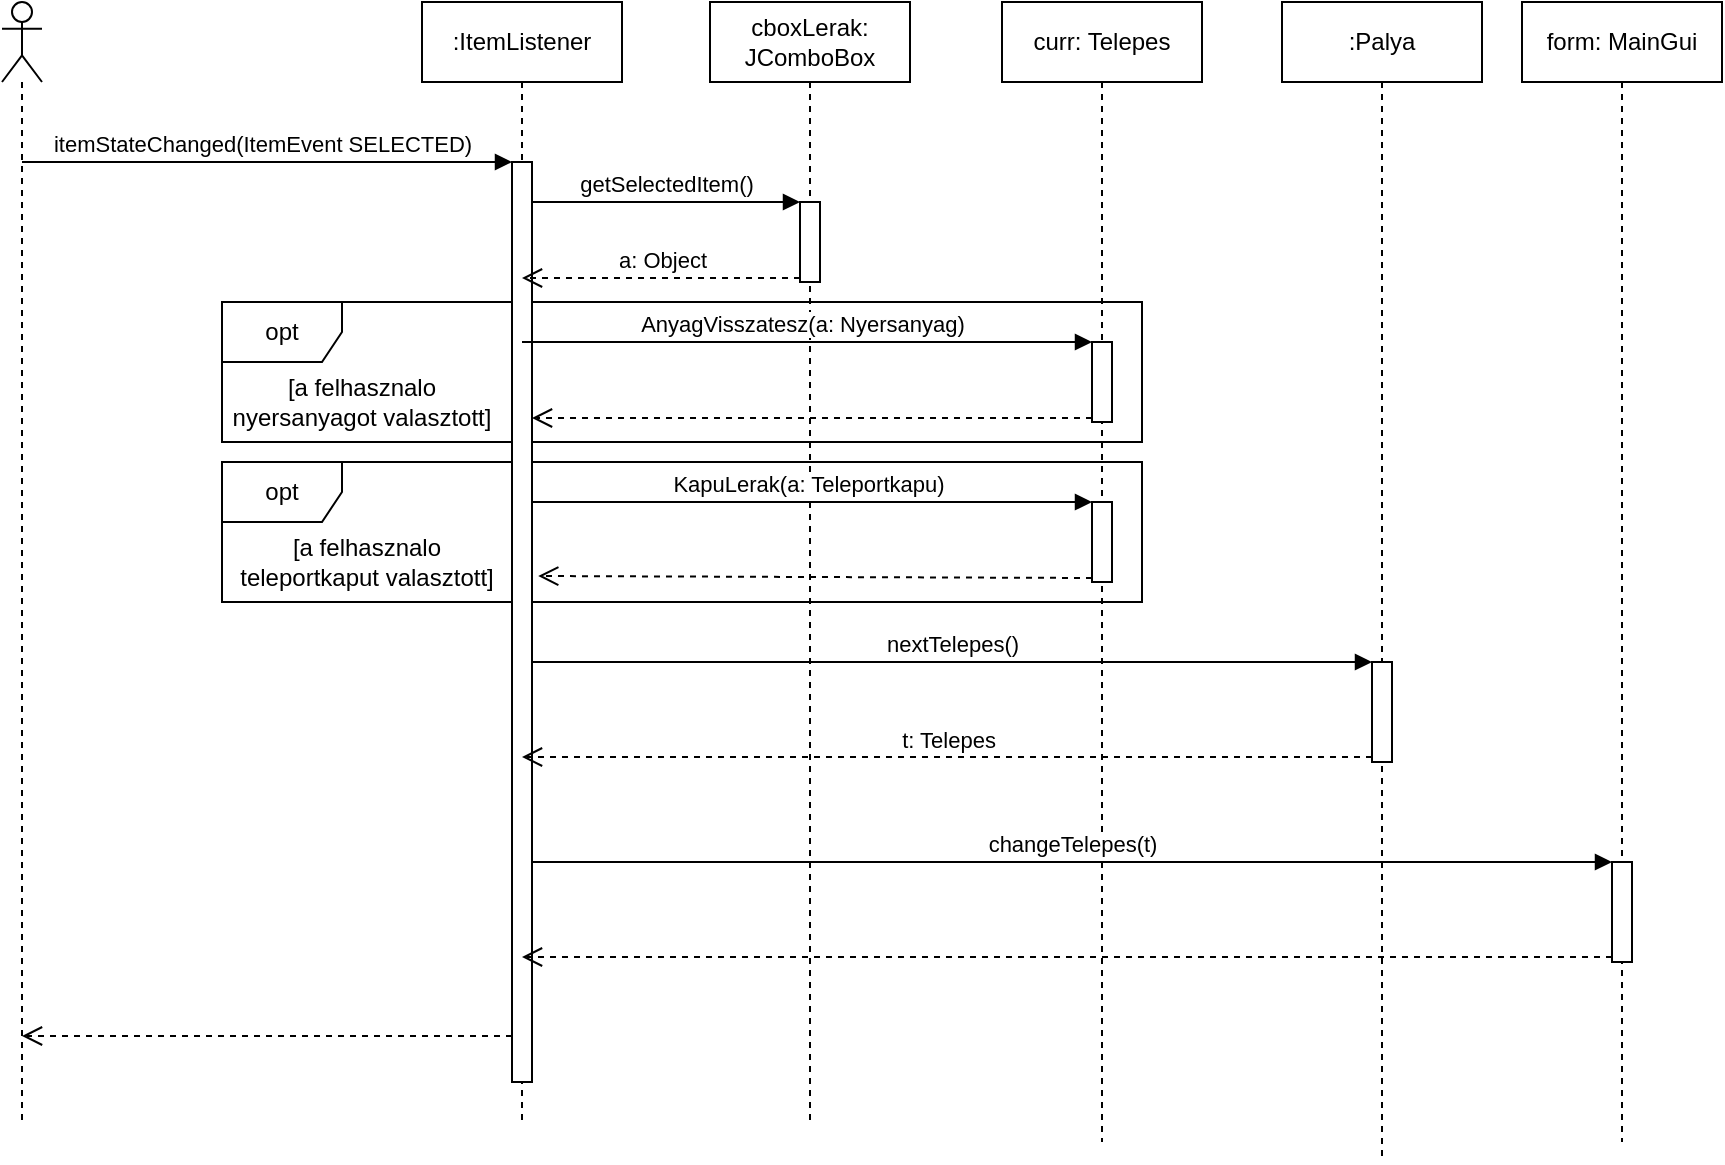 <mxfile version="14.6.6" type="github">
  <diagram id="evBnWI_UKCn8-NK_h4An" name="Page-1">
    <mxGraphModel dx="1705" dy="740" grid="1" gridSize="10" guides="1" tooltips="1" connect="1" arrows="1" fold="1" page="1" pageScale="1" pageWidth="827" pageHeight="1169" math="0" shadow="0">
      <root>
        <mxCell id="0" />
        <mxCell id="1" parent="0" />
        <mxCell id="SZ8ogn6BAcxsXtpNJqSN-34" value="opt" style="shape=umlFrame;whiteSpace=wrap;html=1;" parent="1" vertex="1">
          <mxGeometry x="170" y="270" width="460" height="70" as="geometry" />
        </mxCell>
        <mxCell id="SZ8ogn6BAcxsXtpNJqSN-35" value="opt" style="shape=umlFrame;whiteSpace=wrap;html=1;" parent="1" vertex="1">
          <mxGeometry x="170" y="350" width="460" height="70" as="geometry" />
        </mxCell>
        <mxCell id="SZ8ogn6BAcxsXtpNJqSN-4" value=":ItemListener" style="shape=umlLifeline;perimeter=lifelinePerimeter;whiteSpace=wrap;html=1;container=1;collapsible=0;recursiveResize=0;outlineConnect=0;" parent="1" vertex="1">
          <mxGeometry x="270" y="120" width="100" height="560" as="geometry" />
        </mxCell>
        <mxCell id="SZ8ogn6BAcxsXtpNJqSN-9" value="" style="html=1;points=[];perimeter=orthogonalPerimeter;" parent="SZ8ogn6BAcxsXtpNJqSN-4" vertex="1">
          <mxGeometry x="45" y="80" width="10" height="460" as="geometry" />
        </mxCell>
        <mxCell id="SZ8ogn6BAcxsXtpNJqSN-8" value="" style="shape=umlLifeline;participant=umlActor;perimeter=lifelinePerimeter;whiteSpace=wrap;html=1;container=1;collapsible=0;recursiveResize=0;verticalAlign=top;spacingTop=36;outlineConnect=0;" parent="1" vertex="1">
          <mxGeometry x="60" y="120" width="20" height="560" as="geometry" />
        </mxCell>
        <mxCell id="SZ8ogn6BAcxsXtpNJqSN-10" value="itemStateChanged(ItemEvent SELECTED)" style="html=1;verticalAlign=bottom;endArrow=block;entryX=0;entryY=0;" parent="1" source="SZ8ogn6BAcxsXtpNJqSN-8" target="SZ8ogn6BAcxsXtpNJqSN-9" edge="1">
          <mxGeometry x="-0.021" relative="1" as="geometry">
            <mxPoint x="135" y="170" as="sourcePoint" />
            <mxPoint as="offset" />
          </mxGeometry>
        </mxCell>
        <mxCell id="SZ8ogn6BAcxsXtpNJqSN-11" value="" style="html=1;verticalAlign=bottom;endArrow=open;dashed=1;endSize=8;exitX=0;exitY=0.95;" parent="1" source="SZ8ogn6BAcxsXtpNJqSN-9" target="SZ8ogn6BAcxsXtpNJqSN-8" edge="1">
          <mxGeometry x="0.102" y="-58" relative="1" as="geometry">
            <mxPoint x="135" y="246" as="targetPoint" />
            <mxPoint as="offset" />
          </mxGeometry>
        </mxCell>
        <mxCell id="SZ8ogn6BAcxsXtpNJqSN-16" value="cboxLerak: JComboBox" style="shape=umlLifeline;perimeter=lifelinePerimeter;whiteSpace=wrap;html=1;container=1;collapsible=0;recursiveResize=0;outlineConnect=0;" parent="1" vertex="1">
          <mxGeometry x="414" y="120" width="100" height="560" as="geometry" />
        </mxCell>
        <mxCell id="SZ8ogn6BAcxsXtpNJqSN-17" value="" style="html=1;points=[];perimeter=orthogonalPerimeter;" parent="SZ8ogn6BAcxsXtpNJqSN-16" vertex="1">
          <mxGeometry x="45" y="100" width="10" height="40" as="geometry" />
        </mxCell>
        <mxCell id="SZ8ogn6BAcxsXtpNJqSN-18" value="getSelectedItem()" style="html=1;verticalAlign=bottom;endArrow=block;entryX=0;entryY=0;" parent="1" source="SZ8ogn6BAcxsXtpNJqSN-9" target="SZ8ogn6BAcxsXtpNJqSN-17" edge="1">
          <mxGeometry relative="1" as="geometry">
            <mxPoint x="389" y="220" as="sourcePoint" />
          </mxGeometry>
        </mxCell>
        <mxCell id="SZ8ogn6BAcxsXtpNJqSN-19" value="a: Object" style="html=1;verticalAlign=bottom;endArrow=open;dashed=1;endSize=8;exitX=0;exitY=0.95;" parent="1" source="SZ8ogn6BAcxsXtpNJqSN-17" target="SZ8ogn6BAcxsXtpNJqSN-4" edge="1">
          <mxGeometry x="-0.006" relative="1" as="geometry">
            <mxPoint x="389" y="296" as="targetPoint" />
            <mxPoint as="offset" />
          </mxGeometry>
        </mxCell>
        <mxCell id="SZ8ogn6BAcxsXtpNJqSN-20" value="curr: Telepes" style="shape=umlLifeline;perimeter=lifelinePerimeter;whiteSpace=wrap;html=1;container=1;collapsible=0;recursiveResize=0;outlineConnect=0;" parent="1" vertex="1">
          <mxGeometry x="560" y="120" width="100" height="570" as="geometry" />
        </mxCell>
        <mxCell id="SZ8ogn6BAcxsXtpNJqSN-21" value="" style="html=1;points=[];perimeter=orthogonalPerimeter;" parent="SZ8ogn6BAcxsXtpNJqSN-20" vertex="1">
          <mxGeometry x="45" y="170" width="10" height="40" as="geometry" />
        </mxCell>
        <mxCell id="SZ8ogn6BAcxsXtpNJqSN-26" value="" style="html=1;points=[];perimeter=orthogonalPerimeter;" parent="SZ8ogn6BAcxsXtpNJqSN-20" vertex="1">
          <mxGeometry x="45" y="250" width="10" height="40" as="geometry" />
        </mxCell>
        <mxCell id="SZ8ogn6BAcxsXtpNJqSN-22" value="AnyagVisszatesz(a: Nyersanyag)" style="html=1;verticalAlign=bottom;endArrow=block;entryX=0;entryY=0;" parent="1" source="SZ8ogn6BAcxsXtpNJqSN-4" target="SZ8ogn6BAcxsXtpNJqSN-21" edge="1">
          <mxGeometry x="-0.018" relative="1" as="geometry">
            <mxPoint x="535" y="275" as="sourcePoint" />
            <mxPoint as="offset" />
          </mxGeometry>
        </mxCell>
        <mxCell id="SZ8ogn6BAcxsXtpNJqSN-23" value="" style="html=1;verticalAlign=bottom;endArrow=open;dashed=1;endSize=8;exitX=0;exitY=0.95;" parent="1" source="SZ8ogn6BAcxsXtpNJqSN-21" target="SZ8ogn6BAcxsXtpNJqSN-9" edge="1">
          <mxGeometry relative="1" as="geometry">
            <mxPoint x="535" y="351" as="targetPoint" />
          </mxGeometry>
        </mxCell>
        <mxCell id="SZ8ogn6BAcxsXtpNJqSN-30" value=":Palya" style="shape=umlLifeline;perimeter=lifelinePerimeter;whiteSpace=wrap;html=1;container=1;collapsible=0;recursiveResize=0;outlineConnect=0;" parent="1" vertex="1">
          <mxGeometry x="700" y="120" width="100" height="580" as="geometry" />
        </mxCell>
        <mxCell id="SZ8ogn6BAcxsXtpNJqSN-31" value="" style="html=1;points=[];perimeter=orthogonalPerimeter;" parent="SZ8ogn6BAcxsXtpNJqSN-30" vertex="1">
          <mxGeometry x="45" y="330" width="10" height="50" as="geometry" />
        </mxCell>
        <mxCell id="SZ8ogn6BAcxsXtpNJqSN-32" value="nextTelepes()" style="html=1;verticalAlign=bottom;endArrow=block;entryX=0;entryY=0;" parent="1" source="SZ8ogn6BAcxsXtpNJqSN-9" target="SZ8ogn6BAcxsXtpNJqSN-31" edge="1">
          <mxGeometry relative="1" as="geometry">
            <mxPoint x="675" y="420" as="sourcePoint" />
          </mxGeometry>
        </mxCell>
        <mxCell id="SZ8ogn6BAcxsXtpNJqSN-33" value="t: Telepes" style="html=1;verticalAlign=bottom;endArrow=open;dashed=1;endSize=8;exitX=0;exitY=0.95;" parent="1" source="SZ8ogn6BAcxsXtpNJqSN-31" target="SZ8ogn6BAcxsXtpNJqSN-4" edge="1">
          <mxGeometry relative="1" as="geometry">
            <mxPoint x="675" y="496" as="targetPoint" />
          </mxGeometry>
        </mxCell>
        <mxCell id="SZ8ogn6BAcxsXtpNJqSN-27" value="KapuLerak(a: Teleportkapu)" style="html=1;verticalAlign=bottom;endArrow=block;entryX=0;entryY=0;" parent="1" source="SZ8ogn6BAcxsXtpNJqSN-9" target="SZ8ogn6BAcxsXtpNJqSN-26" edge="1">
          <mxGeometry x="-0.018" relative="1" as="geometry">
            <mxPoint x="319.324" y="360" as="sourcePoint" />
            <mxPoint as="offset" />
          </mxGeometry>
        </mxCell>
        <mxCell id="SZ8ogn6BAcxsXtpNJqSN-28" value="" style="html=1;verticalAlign=bottom;endArrow=open;dashed=1;endSize=8;exitX=0;exitY=0.95;entryX=1.311;entryY=0.45;entryDx=0;entryDy=0;entryPerimeter=0;" parent="1" source="SZ8ogn6BAcxsXtpNJqSN-26" target="SZ8ogn6BAcxsXtpNJqSN-9" edge="1">
          <mxGeometry relative="1" as="geometry">
            <mxPoint x="325" y="398.0" as="targetPoint" />
          </mxGeometry>
        </mxCell>
        <mxCell id="SZ8ogn6BAcxsXtpNJqSN-36" value="[a felhasznalo nyersanyagot valasztott]" style="text;html=1;strokeColor=none;fillColor=none;align=center;verticalAlign=middle;whiteSpace=wrap;rounded=0;" parent="1" vertex="1">
          <mxGeometry x="170" y="310" width="140" height="20" as="geometry" />
        </mxCell>
        <mxCell id="SZ8ogn6BAcxsXtpNJqSN-37" value="[a felhasznalo teleportkaput valasztott]" style="text;html=1;strokeColor=none;fillColor=none;align=center;verticalAlign=middle;whiteSpace=wrap;rounded=0;" parent="1" vertex="1">
          <mxGeometry x="170" y="390" width="145" height="20" as="geometry" />
        </mxCell>
        <mxCell id="SZ8ogn6BAcxsXtpNJqSN-38" value="form: MainGui" style="shape=umlLifeline;perimeter=lifelinePerimeter;whiteSpace=wrap;html=1;container=1;collapsible=0;recursiveResize=0;outlineConnect=0;" parent="1" vertex="1">
          <mxGeometry x="820" y="120" width="100" height="570" as="geometry" />
        </mxCell>
        <mxCell id="SZ8ogn6BAcxsXtpNJqSN-39" value="" style="html=1;points=[];perimeter=orthogonalPerimeter;" parent="SZ8ogn6BAcxsXtpNJqSN-38" vertex="1">
          <mxGeometry x="45" y="430" width="10" height="50" as="geometry" />
        </mxCell>
        <mxCell id="SZ8ogn6BAcxsXtpNJqSN-40" value="changeTelepes(t)" style="html=1;verticalAlign=bottom;endArrow=block;entryX=0;entryY=0;" parent="1" source="SZ8ogn6BAcxsXtpNJqSN-9" target="SZ8ogn6BAcxsXtpNJqSN-39" edge="1">
          <mxGeometry relative="1" as="geometry">
            <mxPoint x="795" y="550" as="sourcePoint" />
          </mxGeometry>
        </mxCell>
        <mxCell id="SZ8ogn6BAcxsXtpNJqSN-41" value="" style="html=1;verticalAlign=bottom;endArrow=open;dashed=1;endSize=8;exitX=0;exitY=0.95;" parent="1" source="SZ8ogn6BAcxsXtpNJqSN-39" target="SZ8ogn6BAcxsXtpNJqSN-4" edge="1">
          <mxGeometry relative="1" as="geometry">
            <mxPoint x="795" y="626" as="targetPoint" />
          </mxGeometry>
        </mxCell>
      </root>
    </mxGraphModel>
  </diagram>
</mxfile>
